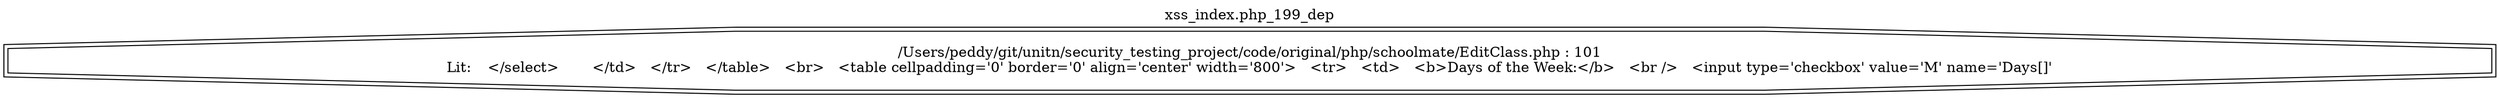 digraph cfg {
  label="xss_index.php_199_dep";
  labelloc=t;
  n1 [shape=doubleoctagon, label="/Users/peddy/git/unitn/security_testing_project/code/original/php/schoolmate/EditClass.php : 101\nLit: 	 </select>	</td>   </tr>   </table>   <br>   <table cellpadding='0' border='0' align='center' width='800'>   <tr>   <td>   <b>Days of the Week:</b>   <br />   <input type='checkbox' value='M' name='Days[]'\n"];
}
